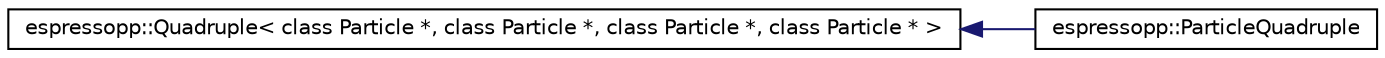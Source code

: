 digraph G
{
  edge [fontname="Helvetica",fontsize="10",labelfontname="Helvetica",labelfontsize="10"];
  node [fontname="Helvetica",fontsize="10",shape=record];
  rankdir="LR";
  Node1 [label="espressopp::Quadruple\< class Particle *, class Particle *, class Particle *, class Particle * \>",height=0.2,width=0.4,color="black", fillcolor="white", style="filled",URL="$structespressopp_1_1Quadruple.html"];
  Node1 -> Node2 [dir="back",color="midnightblue",fontsize="10",style="solid",fontname="Helvetica"];
  Node2 [label="espressopp::ParticleQuadruple",height=0.2,width=0.4,color="black", fillcolor="white", style="filled",URL="$classespressopp_1_1ParticleQuadruple.html"];
}

